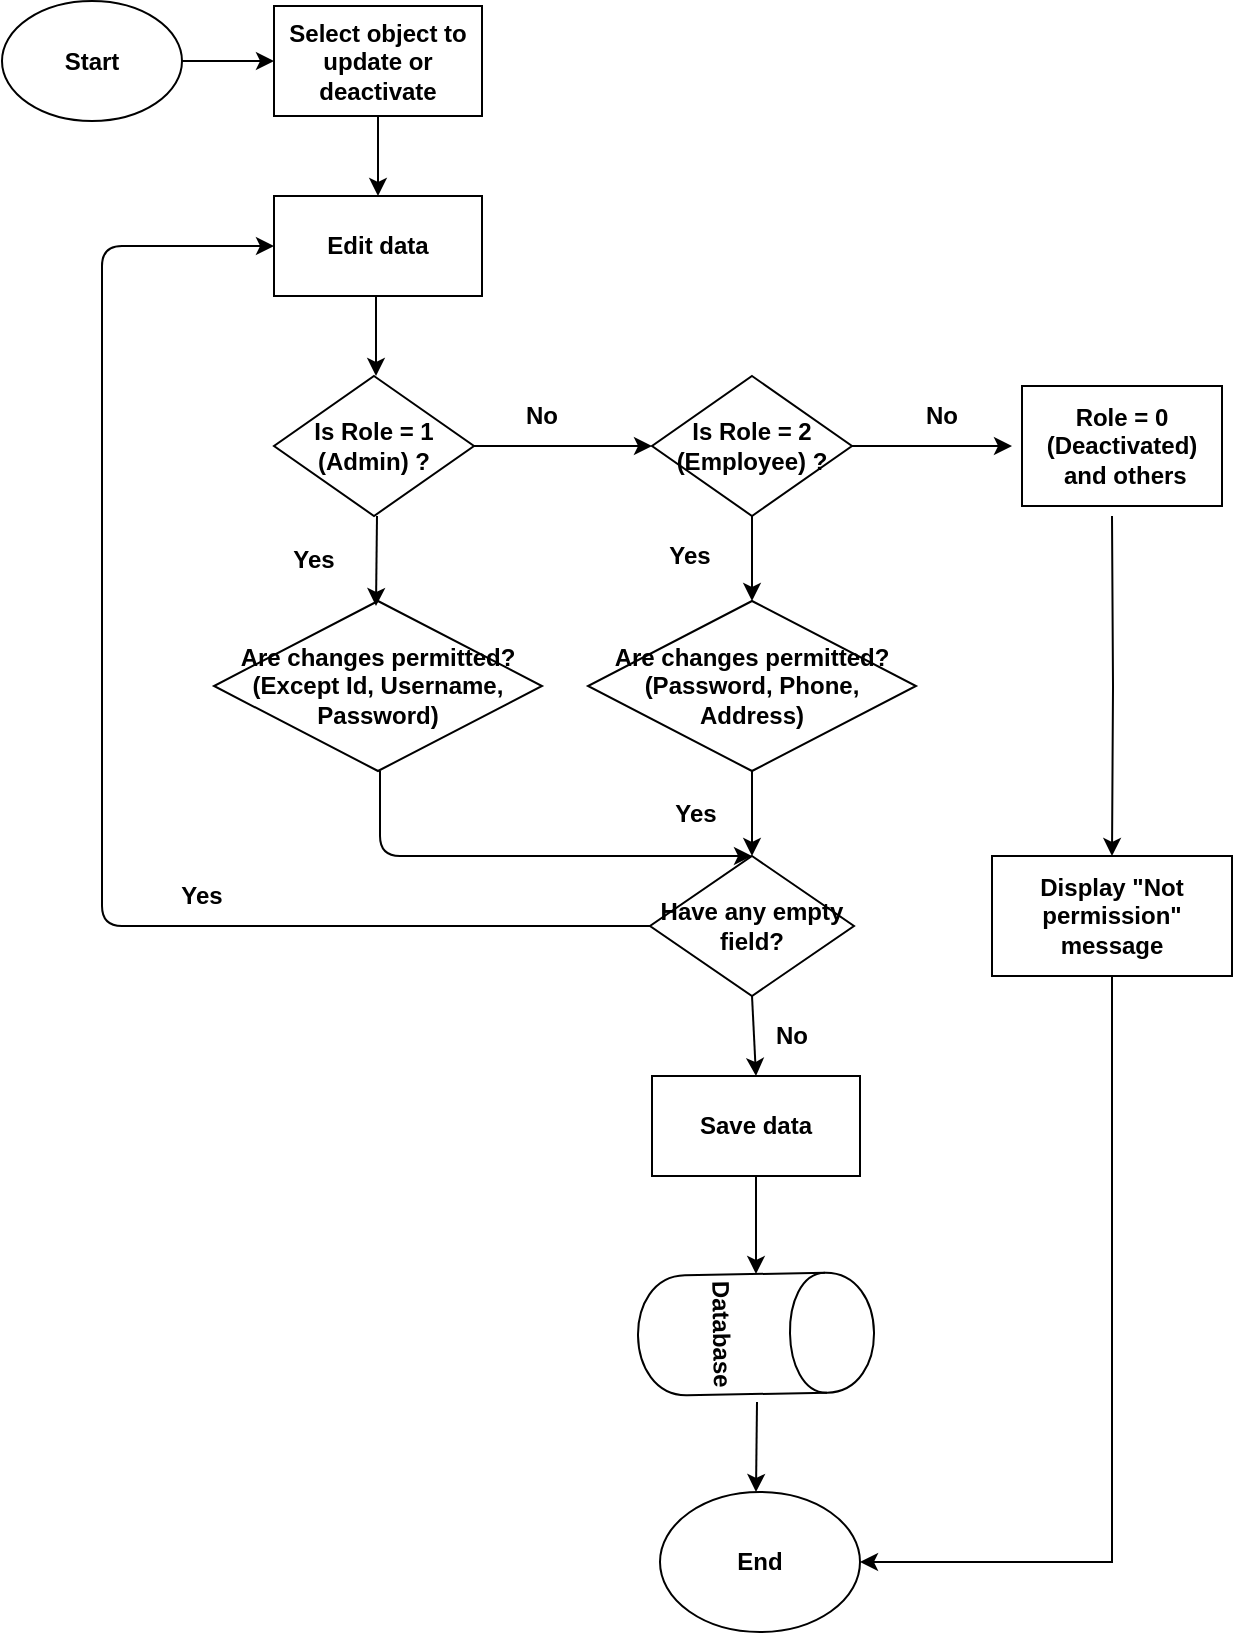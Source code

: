 <mxfile version="12.1.8" type="device" pages="7"><diagram id="Kxd_GJkdvicRJ8XknDDk" name="UpdateEmpDetails_DeactivateEmp_Ad_Emp"><mxGraphModel dx="1024" dy="517" grid="1" gridSize="10" guides="1" tooltips="1" connect="1" arrows="1" fold="1" page="1" pageScale="1" pageWidth="850" pageHeight="1100" math="0" shadow="0"><root><mxCell id="0"/><mxCell id="1" parent="0"/><mxCell id="oy75s9zfPqhPUEhMcUJi-15" value="" style="edgeStyle=orthogonalEdgeStyle;rounded=0;orthogonalLoop=1;jettySize=auto;html=1;" edge="1" parent="1" source="oy75s9zfPqhPUEhMcUJi-1" target="oy75s9zfPqhPUEhMcUJi-3"><mxGeometry relative="1" as="geometry"/></mxCell><mxCell id="oy75s9zfPqhPUEhMcUJi-1" value="&lt;b&gt;Start&lt;/b&gt;" style="ellipse;whiteSpace=wrap;html=1;" vertex="1" parent="1"><mxGeometry x="50" y="22.5" width="90" height="60" as="geometry"/></mxCell><mxCell id="oy75s9zfPqhPUEhMcUJi-18" value="" style="edgeStyle=orthogonalEdgeStyle;rounded=0;orthogonalLoop=1;jettySize=auto;html=1;" edge="1" parent="1" source="oy75s9zfPqhPUEhMcUJi-3" target="oy75s9zfPqhPUEhMcUJi-4"><mxGeometry relative="1" as="geometry"/></mxCell><mxCell id="oy75s9zfPqhPUEhMcUJi-3" value="&lt;b&gt;Select object to update or deactivate&lt;/b&gt;" style="rounded=0;whiteSpace=wrap;html=1;" vertex="1" parent="1"><mxGeometry x="186" y="25" width="104" height="55" as="geometry"/></mxCell><mxCell id="oy75s9zfPqhPUEhMcUJi-4" value="&lt;b&gt;Edit data&lt;/b&gt;" style="rounded=0;whiteSpace=wrap;html=1;" vertex="1" parent="1"><mxGeometry x="186" y="120" width="104" height="50" as="geometry"/></mxCell><mxCell id="oy75s9zfPqhPUEhMcUJi-5" value="&lt;b&gt;Are changes permitted?&lt;br&gt;(Except Id, Username, Password)&lt;br&gt;&lt;/b&gt;" style="rhombus;whiteSpace=wrap;html=1;" vertex="1" parent="1"><mxGeometry x="156" y="322.5" width="164" height="85" as="geometry"/></mxCell><mxCell id="drtIHyOjPNy8VjCKFhQO-14" value="" style="edgeStyle=orthogonalEdgeStyle;rounded=0;orthogonalLoop=1;jettySize=auto;html=1;" edge="1" parent="1" source="oy75s9zfPqhPUEhMcUJi-8" target="drtIHyOjPNy8VjCKFhQO-13"><mxGeometry relative="1" as="geometry"/></mxCell><mxCell id="oy75s9zfPqhPUEhMcUJi-8" value="&lt;b&gt;Is Role = 1 (Admin) ?&lt;/b&gt;" style="rhombus;whiteSpace=wrap;html=1;" vertex="1" parent="1"><mxGeometry x="186" y="210" width="100" height="70" as="geometry"/></mxCell><mxCell id="drtIHyOjPNy8VjCKFhQO-15" value="" style="edgeStyle=orthogonalEdgeStyle;rounded=0;orthogonalLoop=1;jettySize=auto;html=1;" edge="1" parent="1" source="drtIHyOjPNy8VjCKFhQO-13" target="drtIHyOjPNy8VjCKFhQO-10"><mxGeometry relative="1" as="geometry"/></mxCell><mxCell id="drtIHyOjPNy8VjCKFhQO-19" value="" style="edgeStyle=orthogonalEdgeStyle;rounded=0;orthogonalLoop=1;jettySize=auto;html=1;" edge="1" parent="1" source="drtIHyOjPNy8VjCKFhQO-13"><mxGeometry relative="1" as="geometry"><mxPoint x="555" y="245" as="targetPoint"/></mxGeometry></mxCell><mxCell id="drtIHyOjPNy8VjCKFhQO-13" value="&lt;b&gt;Is Role = 2 (Employee) ?&lt;/b&gt;" style="rhombus;whiteSpace=wrap;html=1;" vertex="1" parent="1"><mxGeometry x="375" y="210" width="100" height="70" as="geometry"/></mxCell><mxCell id="drtIHyOjPNy8VjCKFhQO-27" value="" style="edgeStyle=orthogonalEdgeStyle;rounded=0;orthogonalLoop=1;jettySize=auto;html=1;entryX=0.5;entryY=0;entryDx=0;entryDy=0;" edge="1" parent="1" target="oy75s9zfPqhPUEhMcUJi-14"><mxGeometry relative="1" as="geometry"><mxPoint x="605" y="280" as="sourcePoint"/><mxPoint x="605" y="360" as="targetPoint"/></mxGeometry></mxCell><mxCell id="drtIHyOjPNy8VjCKFhQO-22" value="" style="edgeStyle=orthogonalEdgeStyle;rounded=0;orthogonalLoop=1;jettySize=auto;html=1;" edge="1" parent="1" source="oy75s9zfPqhPUEhMcUJi-10" target="oy75s9zfPqhPUEhMcUJi-11"><mxGeometry relative="1" as="geometry"/></mxCell><mxCell id="oy75s9zfPqhPUEhMcUJi-10" value="&lt;b&gt;Save data&lt;/b&gt;" style="rounded=0;whiteSpace=wrap;html=1;" vertex="1" parent="1"><mxGeometry x="375" y="560" width="104" height="50" as="geometry"/></mxCell><mxCell id="oy75s9zfPqhPUEhMcUJi-11" value="&lt;b&gt;Database&lt;/b&gt;" style="shape=cylinder;whiteSpace=wrap;html=1;boundedLbl=1;backgroundOutline=1;rotation=89;" vertex="1" parent="1"><mxGeometry x="397" y="630" width="60" height="118" as="geometry"/></mxCell><mxCell id="oy75s9zfPqhPUEhMcUJi-12" value="&lt;b&gt;End&lt;/b&gt;" style="ellipse;whiteSpace=wrap;html=1;" vertex="1" parent="1"><mxGeometry x="379" y="768" width="100" height="70" as="geometry"/></mxCell><mxCell id="oy75s9zfPqhPUEhMcUJi-13" value="&lt;b&gt;Have any empty field?&lt;/b&gt;" style="rhombus;whiteSpace=wrap;html=1;" vertex="1" parent="1"><mxGeometry x="374" y="450" width="102" height="70" as="geometry"/></mxCell><mxCell id="oy75s9zfPqhPUEhMcUJi-19" value="" style="endArrow=classic;html=1;" edge="1" parent="1"><mxGeometry width="50" height="50" relative="1" as="geometry"><mxPoint x="237" y="170" as="sourcePoint"/><mxPoint x="237" y="210" as="targetPoint"/></mxGeometry></mxCell><mxCell id="oy75s9zfPqhPUEhMcUJi-25" value="" style="endArrow=classic;html=1;entryX=0.5;entryY=0;entryDx=0;entryDy=0;" edge="1" parent="1" target="oy75s9zfPqhPUEhMcUJi-13"><mxGeometry width="50" height="50" relative="1" as="geometry"><mxPoint x="239" y="407.5" as="sourcePoint"/><mxPoint x="238.5" y="452.5" as="targetPoint"/><Array as="points"><mxPoint x="239" y="450"/></Array></mxGeometry></mxCell><mxCell id="oy75s9zfPqhPUEhMcUJi-26" value="" style="endArrow=classic;html=1;" edge="1" parent="1"><mxGeometry width="50" height="50" relative="1" as="geometry"><mxPoint x="237.5" y="280" as="sourcePoint"/><mxPoint x="237" y="325" as="targetPoint"/></mxGeometry></mxCell><mxCell id="oy75s9zfPqhPUEhMcUJi-28" value="" style="endArrow=classic;html=1;" edge="1" parent="1"><mxGeometry width="50" height="50" relative="1" as="geometry"><mxPoint x="427.5" y="723" as="sourcePoint"/><mxPoint x="427" y="768" as="targetPoint"/></mxGeometry></mxCell><mxCell id="oy75s9zfPqhPUEhMcUJi-35" value="" style="endArrow=classic;html=1;exitX=0;exitY=0.5;exitDx=0;exitDy=0;entryX=0;entryY=0.5;entryDx=0;entryDy=0;" edge="1" parent="1" source="oy75s9zfPqhPUEhMcUJi-13" target="oy75s9zfPqhPUEhMcUJi-4"><mxGeometry width="50" height="50" relative="1" as="geometry"><mxPoint x="50" y="480" as="sourcePoint"/><mxPoint x="100" y="430" as="targetPoint"/><Array as="points"><mxPoint x="100" y="485"/><mxPoint x="100" y="145"/></Array></mxGeometry></mxCell><mxCell id="drtIHyOjPNy8VjCKFhQO-1" value="&lt;b&gt;No&lt;/b&gt;" style="text;html=1;strokeColor=none;fillColor=none;align=center;verticalAlign=middle;whiteSpace=wrap;rounded=0;" vertex="1" parent="1"><mxGeometry x="300" y="220" width="40" height="20" as="geometry"/></mxCell><mxCell id="drtIHyOjPNy8VjCKFhQO-2" value="&lt;b&gt;Yes&lt;/b&gt;" style="text;html=1;strokeColor=none;fillColor=none;align=center;verticalAlign=middle;whiteSpace=wrap;rounded=0;" vertex="1" parent="1"><mxGeometry x="377" y="419" width="40" height="20" as="geometry"/></mxCell><mxCell id="drtIHyOjPNy8VjCKFhQO-3" value="&lt;b&gt;Yes&lt;/b&gt;" style="text;html=1;strokeColor=none;fillColor=none;align=center;verticalAlign=middle;whiteSpace=wrap;rounded=0;" vertex="1" parent="1"><mxGeometry x="186" y="291.5" width="40" height="20" as="geometry"/></mxCell><mxCell id="drtIHyOjPNy8VjCKFhQO-4" value="&lt;b&gt;No&lt;/b&gt;" style="text;html=1;strokeColor=none;fillColor=none;align=center;verticalAlign=middle;whiteSpace=wrap;rounded=0;" vertex="1" parent="1"><mxGeometry x="425" y="530" width="40" height="20" as="geometry"/></mxCell><mxCell id="drtIHyOjPNy8VjCKFhQO-5" value="&lt;b&gt;Yes&lt;/b&gt;" style="text;html=1;strokeColor=none;fillColor=none;align=center;verticalAlign=middle;whiteSpace=wrap;rounded=0;" vertex="1" parent="1"><mxGeometry x="130" y="460" width="40" height="20" as="geometry"/></mxCell><mxCell id="drtIHyOjPNy8VjCKFhQO-25" value="" style="edgeStyle=orthogonalEdgeStyle;rounded=0;orthogonalLoop=1;jettySize=auto;html=1;" edge="1" parent="1" source="drtIHyOjPNy8VjCKFhQO-10" target="oy75s9zfPqhPUEhMcUJi-13"><mxGeometry relative="1" as="geometry"/></mxCell><mxCell id="drtIHyOjPNy8VjCKFhQO-10" value="&lt;b&gt;Are changes permitted?&lt;br&gt;(Password, Phone, Address)&lt;br&gt;&lt;/b&gt;" style="rhombus;whiteSpace=wrap;html=1;" vertex="1" parent="1"><mxGeometry x="343" y="322.5" width="164" height="85" as="geometry"/></mxCell><mxCell id="zaeI_89-kIsLyntSIPTG-2" value="" style="edgeStyle=orthogonalEdgeStyle;rounded=0;orthogonalLoop=1;jettySize=auto;html=1;entryX=1;entryY=0.5;entryDx=0;entryDy=0;" edge="1" parent="1" source="oy75s9zfPqhPUEhMcUJi-14" target="oy75s9zfPqhPUEhMcUJi-12"><mxGeometry relative="1" as="geometry"><mxPoint x="605" y="590" as="targetPoint"/><Array as="points"><mxPoint x="605" y="803"/></Array></mxGeometry></mxCell><mxCell id="oy75s9zfPqhPUEhMcUJi-14" value="&lt;b&gt;Display &quot;Not permission&quot; message&lt;/b&gt;" style="rounded=0;whiteSpace=wrap;html=1;" vertex="1" parent="1"><mxGeometry x="545" y="450" width="120" height="60" as="geometry"/></mxCell><mxCell id="drtIHyOjPNy8VjCKFhQO-21" value="" style="endArrow=classic;html=1;entryX=0.5;entryY=0;entryDx=0;entryDy=0;" edge="1" parent="1" target="oy75s9zfPqhPUEhMcUJi-10"><mxGeometry width="50" height="50" relative="1" as="geometry"><mxPoint x="425" y="520" as="sourcePoint"/><mxPoint x="475" y="470" as="targetPoint"/></mxGeometry></mxCell><mxCell id="drtIHyOjPNy8VjCKFhQO-24" value="&lt;b&gt;No&lt;/b&gt;" style="text;html=1;strokeColor=none;fillColor=none;align=center;verticalAlign=middle;whiteSpace=wrap;rounded=0;" vertex="1" parent="1"><mxGeometry x="500" y="220" width="40" height="20" as="geometry"/></mxCell><mxCell id="drtIHyOjPNy8VjCKFhQO-28" value="&lt;b style=&quot;white-space: normal&quot;&gt;Role = 0 (&lt;/b&gt;&lt;b style=&quot;white-space: normal&quot;&gt;Deactivated)&lt;/b&gt;&lt;b style=&quot;white-space: normal&quot;&gt;&lt;br&gt;&amp;nbsp;and others&lt;/b&gt;" style="rounded=0;whiteSpace=wrap;html=1;" vertex="1" parent="1"><mxGeometry x="560" y="215" width="100" height="60" as="geometry"/></mxCell><mxCell id="drtIHyOjPNy8VjCKFhQO-29" value="&lt;b&gt;Yes&lt;/b&gt;" style="text;html=1;strokeColor=none;fillColor=none;align=center;verticalAlign=middle;whiteSpace=wrap;rounded=0;" vertex="1" parent="1"><mxGeometry x="374" y="290" width="40" height="20" as="geometry"/></mxCell></root></mxGraphModel></diagram><diagram id="AU72ETQob9apXKi65wc0" name="Booking_Ad_Emp_Client"><mxGraphModel dx="1024" dy="517" grid="1" gridSize="10" guides="1" tooltips="1" connect="1" arrows="1" fold="1" page="1" pageScale="1" pageWidth="850" pageHeight="1100" math="0" shadow="0"><root><mxCell id="6ainvkoYs9mTlMc2Mg3C-0"/><mxCell id="6ainvkoYs9mTlMc2Mg3C-1" parent="6ainvkoYs9mTlMc2Mg3C-0"/><mxCell id="O90aQkTH8Rf5dT2J5NOc-0" value="" style="edgeStyle=orthogonalEdgeStyle;rounded=0;orthogonalLoop=1;jettySize=auto;html=1;" edge="1" parent="6ainvkoYs9mTlMc2Mg3C-1" source="iM_PbhCrHm6HZIfGwmGO-0" target="xcoC42EDn_V92BBHKZRD-0"><mxGeometry relative="1" as="geometry"/></mxCell><mxCell id="iM_PbhCrHm6HZIfGwmGO-0" value="&lt;b&gt;Start&lt;/b&gt;" style="ellipse;whiteSpace=wrap;html=1;" vertex="1" parent="6ainvkoYs9mTlMc2Mg3C-1"><mxGeometry x="240" y="40" width="90" height="60" as="geometry"/></mxCell><mxCell id="xcoC42EDn_V92BBHKZRD-0" value="&lt;b&gt;Select booking function&lt;/b&gt;" style="rounded=0;whiteSpace=wrap;html=1;" vertex="1" parent="6ainvkoYs9mTlMc2Mg3C-1"><mxGeometry x="233" y="127.5" width="104" height="55" as="geometry"/></mxCell><mxCell id="O90aQkTH8Rf5dT2J5NOc-9" value="" style="edgeStyle=orthogonalEdgeStyle;rounded=0;orthogonalLoop=1;jettySize=auto;html=1;" edge="1" parent="6ainvkoYs9mTlMc2Mg3C-1" source="w5VaBazY6swH0y0xsn1E-0" target="JlPEDpAQkTnuDKyjfKnj-4"><mxGeometry relative="1" as="geometry"/></mxCell><mxCell id="ceS0hp2KeP_n7G1d1_oh-7" value="" style="edgeStyle=orthogonalEdgeStyle;rounded=0;orthogonalLoop=1;jettySize=auto;html=1;" edge="1" parent="6ainvkoYs9mTlMc2Mg3C-1" source="JlPEDpAQkTnuDKyjfKnj-0" target="JlPEDpAQkTnuDKyjfKnj-2"><mxGeometry relative="1" as="geometry"/></mxCell><mxCell id="ceS0hp2KeP_n7G1d1_oh-18" value="" style="edgeStyle=orthogonalEdgeStyle;rounded=0;orthogonalLoop=1;jettySize=auto;html=1;entryX=0;entryY=0.5;entryDx=0;entryDy=0;" edge="1" parent="6ainvkoYs9mTlMc2Mg3C-1" source="JlPEDpAQkTnuDKyjfKnj-0" target="w5VaBazY6swH0y0xsn1E-0"><mxGeometry relative="1" as="geometry"><mxPoint x="421.5" y="355" as="targetPoint"/></mxGeometry></mxCell><mxCell id="JlPEDpAQkTnuDKyjfKnj-0" value="&lt;b&gt;Customers have booked online ?&lt;/b&gt;" style="rhombus;whiteSpace=wrap;html=1;" vertex="1" parent="6ainvkoYs9mTlMc2Mg3C-1"><mxGeometry x="228.5" y="320" width="113" height="70" as="geometry"/></mxCell><mxCell id="JlPEDpAQkTnuDKyjfKnj-1" value="&lt;b&gt;Print ticket&lt;/b&gt;" style="rounded=0;whiteSpace=wrap;html=1;" vertex="1" parent="6ainvkoYs9mTlMc2Mg3C-1"><mxGeometry x="368.5" y="620" width="104" height="50" as="geometry"/></mxCell><mxCell id="ceS0hp2KeP_n7G1d1_oh-22" value="" style="edgeStyle=orthogonalEdgeStyle;rounded=0;orthogonalLoop=1;jettySize=auto;html=1;" edge="1" parent="6ainvkoYs9mTlMc2Mg3C-1" source="JlPEDpAQkTnuDKyjfKnj-2" target="JlPEDpAQkTnuDKyjfKnj-5"><mxGeometry relative="1" as="geometry"/></mxCell><mxCell id="ceS0hp2KeP_n7G1d1_oh-24" value="" style="edgeStyle=orthogonalEdgeStyle;rounded=0;orthogonalLoop=1;jettySize=auto;html=1;entryX=0.5;entryY=0;entryDx=0;entryDy=0;" edge="1" parent="6ainvkoYs9mTlMc2Mg3C-1" source="JlPEDpAQkTnuDKyjfKnj-2" target="6Gsh62djp5EONXs8YnBj-2"><mxGeometry relative="1" as="geometry"><mxPoint x="428.5" y="450" as="targetPoint"/></mxGeometry></mxCell><mxCell id="ceS0hp2KeP_n7G1d1_oh-26" value="" style="edgeStyle=orthogonalEdgeStyle;rounded=0;orthogonalLoop=1;jettySize=auto;html=1;entryX=0.5;entryY=0;entryDx=0;entryDy=0;" edge="1" parent="6ainvkoYs9mTlMc2Mg3C-1" source="JlPEDpAQkTnuDKyjfKnj-2" target="6Gsh62djp5EONXs8YnBj-1"><mxGeometry relative="1" as="geometry"><mxPoint x="141.5" y="450" as="targetPoint"/></mxGeometry></mxCell><mxCell id="JlPEDpAQkTnuDKyjfKnj-2" value="&lt;b&gt;Search by booking number or customer details&lt;/b&gt;" style="rounded=0;whiteSpace=wrap;html=1;" vertex="1" parent="6ainvkoYs9mTlMc2Mg3C-1"><mxGeometry x="221.5" y="420" width="127" height="60" as="geometry"/></mxCell><mxCell id="JlPEDpAQkTnuDKyjfKnj-3" value="&lt;b&gt;Edit booking status and make a refund&lt;/b&gt;" style="rounded=0;whiteSpace=wrap;html=1;" vertex="1" parent="6ainvkoYs9mTlMc2Mg3C-1"><mxGeometry x="100" y="620" width="104" height="50" as="geometry"/></mxCell><mxCell id="O90aQkTH8Rf5dT2J5NOc-10" value="" style="edgeStyle=orthogonalEdgeStyle;rounded=0;orthogonalLoop=1;jettySize=auto;html=1;" edge="1" parent="6ainvkoYs9mTlMc2Mg3C-1" source="JlPEDpAQkTnuDKyjfKnj-4" target="GmtG78qsVWkRPAnzscjt-0"><mxGeometry relative="1" as="geometry"/></mxCell><mxCell id="JlPEDpAQkTnuDKyjfKnj-4" value="&lt;b&gt;Input customer data&lt;/b&gt;" style="rounded=0;whiteSpace=wrap;html=1;" vertex="1" parent="6ainvkoYs9mTlMc2Mg3C-1"><mxGeometry x="513" y="420" width="104" height="50" as="geometry"/></mxCell><mxCell id="O90aQkTH8Rf5dT2J5NOc-15" value="" style="edgeStyle=orthogonalEdgeStyle;rounded=0;orthogonalLoop=1;jettySize=auto;html=1;" edge="1" parent="6ainvkoYs9mTlMc2Mg3C-1" source="JlPEDpAQkTnuDKyjfKnj-5" target="6Gsh62djp5EONXs8YnBj-3"><mxGeometry relative="1" as="geometry"/></mxCell><mxCell id="JlPEDpAQkTnuDKyjfKnj-5" value="&lt;b&gt;Edit booking details ?&lt;/b&gt;" style="rhombus;whiteSpace=wrap;html=1;" vertex="1" parent="6ainvkoYs9mTlMc2Mg3C-1"><mxGeometry x="228.5" y="520" width="113" height="70" as="geometry"/></mxCell><mxCell id="ceS0hp2KeP_n7G1d1_oh-37" value="" style="edgeStyle=orthogonalEdgeStyle;rounded=0;orthogonalLoop=1;jettySize=auto;html=1;" edge="1" parent="6ainvkoYs9mTlMc2Mg3C-1" source="GmtG78qsVWkRPAnzscjt-0" target="ceS0hp2KeP_n7G1d1_oh-35"><mxGeometry relative="1" as="geometry"/></mxCell><mxCell id="GmtG78qsVWkRPAnzscjt-0" value="&lt;b&gt;Make a booking and payment&lt;/b&gt;" style="rounded=0;whiteSpace=wrap;html=1;" vertex="1" parent="6ainvkoYs9mTlMc2Mg3C-1"><mxGeometry x="513" y="525" width="104" height="50" as="geometry"/></mxCell><mxCell id="N8XZEe4Lh78OhCu4c68--0" value="&lt;b&gt;Database&lt;/b&gt;" style="shape=cylinder;whiteSpace=wrap;html=1;boundedLbl=1;backgroundOutline=1;rotation=89;" vertex="1" parent="6ainvkoYs9mTlMc2Mg3C-1"><mxGeometry x="387.5" y="850" width="61" height="118" as="geometry"/></mxCell><mxCell id="JwTrKUtEUzhW3nRHFBCV-0" value="&lt;b&gt;End&lt;/b&gt;" style="ellipse;whiteSpace=wrap;html=1;" vertex="1" parent="6ainvkoYs9mTlMc2Mg3C-1"><mxGeometry x="368.5" y="968" width="100" height="70" as="geometry"/></mxCell><mxCell id="O90aQkTH8Rf5dT2J5NOc-14" value="" style="edgeStyle=orthogonalEdgeStyle;rounded=0;orthogonalLoop=1;jettySize=auto;html=1;" edge="1" parent="6ainvkoYs9mTlMc2Mg3C-1" source="6Gsh62djp5EONXs8YnBj-1" target="JlPEDpAQkTnuDKyjfKnj-3"><mxGeometry relative="1" as="geometry"/></mxCell><mxCell id="6Gsh62djp5EONXs8YnBj-1" value="&lt;b&gt;Cancel booking ?&lt;/b&gt;" style="rhombus;whiteSpace=wrap;html=1;" vertex="1" parent="6ainvkoYs9mTlMc2Mg3C-1"><mxGeometry x="95.5" y="520" width="113" height="70" as="geometry"/></mxCell><mxCell id="O90aQkTH8Rf5dT2J5NOc-11" value="" style="edgeStyle=orthogonalEdgeStyle;rounded=0;orthogonalLoop=1;jettySize=auto;html=1;" edge="1" parent="6ainvkoYs9mTlMc2Mg3C-1" source="6Gsh62djp5EONXs8YnBj-2" target="JlPEDpAQkTnuDKyjfKnj-1"><mxGeometry relative="1" as="geometry"/></mxCell><mxCell id="6Gsh62djp5EONXs8YnBj-2" value="&lt;b&gt;Get ticket&amp;nbsp; ?&lt;/b&gt;" style="rhombus;whiteSpace=wrap;html=1;" vertex="1" parent="6ainvkoYs9mTlMc2Mg3C-1"><mxGeometry x="364" y="520" width="113" height="70" as="geometry"/></mxCell><mxCell id="O90aQkTH8Rf5dT2J5NOc-1" value="" style="endArrow=classic;html=1;exitX=1;exitY=0.5;exitDx=0;exitDy=0;entryX=0.5;entryY=0;entryDx=0;entryDy=0;" edge="1" parent="6ainvkoYs9mTlMc2Mg3C-1" source="N8XZEe4Lh78OhCu4c68--0" target="JwTrKUtEUzhW3nRHFBCV-0"><mxGeometry width="50" height="50" relative="1" as="geometry"><mxPoint x="420.5" y="890" as="sourcePoint"/><mxPoint x="420.5" y="940" as="targetPoint"/></mxGeometry></mxCell><mxCell id="O90aQkTH8Rf5dT2J5NOc-2" value="" style="endArrow=classic;html=1;" edge="1" parent="6ainvkoYs9mTlMc2Mg3C-1"><mxGeometry width="50" height="50" relative="1" as="geometry"><mxPoint x="285" y="185" as="sourcePoint"/><mxPoint x="285.5" y="220" as="targetPoint"/></mxGeometry></mxCell><mxCell id="Zc0JVOS_6LJyF_ipghFe-0" value="&lt;b&gt;Save data&lt;/b&gt;" style="rounded=0;whiteSpace=wrap;html=1;" vertex="1" parent="6ainvkoYs9mTlMc2Mg3C-1"><mxGeometry x="365.5" y="790" width="105" height="50" as="geometry"/></mxCell><mxCell id="O90aQkTH8Rf5dT2J5NOc-34" value="" style="endArrow=classic;html=1;entryX=0;entryY=0.5;entryDx=0;entryDy=0;" edge="1" parent="6ainvkoYs9mTlMc2Mg3C-1" target="Zc0JVOS_6LJyF_ipghFe-0"><mxGeometry width="50" height="50" relative="1" as="geometry"><mxPoint x="151.5" y="670" as="sourcePoint"/><mxPoint x="221.5" y="700" as="targetPoint"/><Array as="points"><mxPoint x="152" y="810"/></Array></mxGeometry></mxCell><mxCell id="qOgDmAZo4xMT_8M7_3dS-1" value="&lt;b&gt;Yes&lt;/b&gt;" style="text;html=1;strokeColor=none;fillColor=none;align=center;verticalAlign=middle;whiteSpace=wrap;rounded=0;" vertex="1" parent="6ainvkoYs9mTlMc2Mg3C-1"><mxGeometry x="233" y="385" width="40" height="20" as="geometry"/></mxCell><mxCell id="ceS0hp2KeP_n7G1d1_oh-6" value="" style="edgeStyle=orthogonalEdgeStyle;rounded=0;orthogonalLoop=1;jettySize=auto;html=1;" edge="1" parent="6ainvkoYs9mTlMc2Mg3C-1" source="ceS0hp2KeP_n7G1d1_oh-1" target="JlPEDpAQkTnuDKyjfKnj-0"><mxGeometry relative="1" as="geometry"/></mxCell><mxCell id="ceS0hp2KeP_n7G1d1_oh-20" value="" style="edgeStyle=orthogonalEdgeStyle;rounded=0;orthogonalLoop=1;jettySize=auto;html=1;entryX=0;entryY=0.5;entryDx=0;entryDy=0;" edge="1" parent="6ainvkoYs9mTlMc2Mg3C-1" source="ceS0hp2KeP_n7G1d1_oh-1" target="ceS0hp2KeP_n7G1d1_oh-14"><mxGeometry relative="1" as="geometry"><mxPoint x="421.5" y="255" as="targetPoint"/></mxGeometry></mxCell><mxCell id="ceS0hp2KeP_n7G1d1_oh-1" value="&lt;b&gt;Is Role = 1 or 2 ? (Customer at counter)&lt;/b&gt;" style="rhombus;whiteSpace=wrap;html=1;" vertex="1" parent="6ainvkoYs9mTlMc2Mg3C-1"><mxGeometry x="228.5" y="220" width="113" height="70" as="geometry"/></mxCell><mxCell id="w5VaBazY6swH0y0xsn1E-0" value="&lt;b&gt;Search by route, datetime&lt;/b&gt;" style="rounded=0;whiteSpace=wrap;html=1;" vertex="1" parent="6ainvkoYs9mTlMc2Mg3C-1"><mxGeometry x="505" y="325" width="120" height="60" as="geometry"/></mxCell><mxCell id="ceS0hp2KeP_n7G1d1_oh-32" value="" style="edgeStyle=orthogonalEdgeStyle;rounded=0;orthogonalLoop=1;jettySize=auto;html=1;" edge="1" parent="6ainvkoYs9mTlMc2Mg3C-1" source="6Gsh62djp5EONXs8YnBj-3"><mxGeometry relative="1" as="geometry"><mxPoint x="285" y="810" as="targetPoint"/></mxGeometry></mxCell><mxCell id="6Gsh62djp5EONXs8YnBj-3" value="&lt;b&gt;Edit permitted data&lt;br&gt;&lt;/b&gt;" style="rounded=0;whiteSpace=wrap;html=1;" vertex="1" parent="6ainvkoYs9mTlMc2Mg3C-1"><mxGeometry x="233" y="620" width="104" height="50" as="geometry"/></mxCell><mxCell id="ceS0hp2KeP_n7G1d1_oh-16" value="" style="edgeStyle=orthogonalEdgeStyle;rounded=0;orthogonalLoop=1;jettySize=auto;html=1;" edge="1" parent="6ainvkoYs9mTlMc2Mg3C-1" source="ceS0hp2KeP_n7G1d1_oh-14" target="w5VaBazY6swH0y0xsn1E-0"><mxGeometry relative="1" as="geometry"/></mxCell><mxCell id="ceS0hp2KeP_n7G1d1_oh-14" value="&lt;b&gt;Customers book online&lt;/b&gt;" style="rounded=0;whiteSpace=wrap;html=1;" vertex="1" parent="6ainvkoYs9mTlMc2Mg3C-1"><mxGeometry x="505" y="225" width="120" height="60" as="geometry"/></mxCell><mxCell id="ceS0hp2KeP_n7G1d1_oh-15" value="*Deactivated Employees are seen as customers" style="text;html=1;strokeColor=none;fillColor=none;align=center;verticalAlign=middle;whiteSpace=wrap;rounded=0;" vertex="1" parent="6ainvkoYs9mTlMc2Mg3C-1"><mxGeometry x="660" y="225" width="90" height="85" as="geometry"/></mxCell><mxCell id="ceS0hp2KeP_n7G1d1_oh-30" value="" style="endArrow=classic;html=1;exitX=0.5;exitY=1;exitDx=0;exitDy=0;entryX=0;entryY=0.5;entryDx=0;entryDy=0;" edge="1" parent="6ainvkoYs9mTlMc2Mg3C-1" source="Zc0JVOS_6LJyF_ipghFe-0" target="N8XZEe4Lh78OhCu4c68--0"><mxGeometry width="50" height="50" relative="1" as="geometry"><mxPoint x="410" y="810" as="sourcePoint"/><mxPoint x="243" y="830" as="targetPoint"/></mxGeometry></mxCell><mxCell id="oq3wVm1avh7-sp1Gcwmr-2" value="" style="edgeStyle=orthogonalEdgeStyle;rounded=0;orthogonalLoop=1;jettySize=auto;html=1;" edge="1" parent="6ainvkoYs9mTlMc2Mg3C-1" source="ceS0hp2KeP_n7G1d1_oh-35" target="oq3wVm1avh7-sp1Gcwmr-1"><mxGeometry relative="1" as="geometry"/></mxCell><mxCell id="ceS0hp2KeP_n7G1d1_oh-35" value="&lt;b&gt;Get ticket at counter&lt;/b&gt;" style="rounded=0;whiteSpace=wrap;html=1;" vertex="1" parent="6ainvkoYs9mTlMc2Mg3C-1"><mxGeometry x="513" y="620" width="104" height="50" as="geometry"/></mxCell><mxCell id="oq3wVm1avh7-sp1Gcwmr-5" value="" style="edgeStyle=orthogonalEdgeStyle;rounded=0;orthogonalLoop=1;jettySize=auto;html=1;entryX=1;entryY=0.5;entryDx=0;entryDy=0;" edge="1" parent="6ainvkoYs9mTlMc2Mg3C-1" source="oq3wVm1avh7-sp1Gcwmr-1" target="Zc0JVOS_6LJyF_ipghFe-0"><mxGeometry relative="1" as="geometry"><mxPoint x="565" y="840" as="targetPoint"/><Array as="points"><mxPoint x="560" y="815"/></Array></mxGeometry></mxCell><mxCell id="oq3wVm1avh7-sp1Gcwmr-1" value="&lt;b&gt;Get ticket at counter&lt;/b&gt;" style="rounded=0;whiteSpace=wrap;html=1;" vertex="1" parent="6ainvkoYs9mTlMc2Mg3C-1"><mxGeometry x="513" y="710" width="104" height="50" as="geometry"/></mxCell><mxCell id="ceS0hp2KeP_n7G1d1_oh-41" value="&lt;b&gt;No&lt;/b&gt;" style="text;html=1;strokeColor=none;fillColor=none;align=center;verticalAlign=middle;whiteSpace=wrap;rounded=0;" vertex="1" parent="6ainvkoYs9mTlMc2Mg3C-1"><mxGeometry x="385" y="325" width="40" height="20" as="geometry"/></mxCell><mxCell id="ceS0hp2KeP_n7G1d1_oh-43" value="&lt;b&gt;No&lt;/b&gt;" style="text;html=1;strokeColor=none;fillColor=none;align=center;verticalAlign=middle;whiteSpace=wrap;rounded=0;" vertex="1" parent="6ainvkoYs9mTlMc2Mg3C-1"><mxGeometry x="385" y="225" width="40" height="20" as="geometry"/></mxCell><mxCell id="ceS0hp2KeP_n7G1d1_oh-44" value="&lt;b&gt;Yes&lt;/b&gt;" style="text;html=1;strokeColor=none;fillColor=none;align=center;verticalAlign=middle;whiteSpace=wrap;rounded=0;" vertex="1" parent="6ainvkoYs9mTlMc2Mg3C-1"><mxGeometry x="233" y="290" width="40" height="20" as="geometry"/></mxCell><mxCell id="oq3wVm1avh7-sp1Gcwmr-0" value="&lt;b&gt;End&lt;/b&gt;" style="ellipse;whiteSpace=wrap;html=1;" vertex="1" parent="6ainvkoYs9mTlMc2Mg3C-1"><mxGeometry x="370.5" y="690" width="100" height="70" as="geometry"/></mxCell><mxCell id="oq3wVm1avh7-sp1Gcwmr-3" value="" style="endArrow=classic;html=1;" edge="1" parent="6ainvkoYs9mTlMc2Mg3C-1"><mxGeometry width="50" height="50" relative="1" as="geometry"><mxPoint x="421" y="670" as="sourcePoint"/><mxPoint x="420.5" y="690" as="targetPoint"/></mxGeometry></mxCell></root></mxGraphModel></diagram><diagram id="mFXBe-LRBlyToJMJonFU" name="InsertEmp_Adminonly"><mxGraphModel dx="1024" dy="517" grid="1" gridSize="10" guides="1" tooltips="1" connect="1" arrows="1" fold="1" page="1" pageScale="1" pageWidth="850" pageHeight="1100" math="0" shadow="0"><root><mxCell id="Euha_KVv9er60CsJImGZ-0"/><mxCell id="Euha_KVv9er60CsJImGZ-1" parent="Euha_KVv9er60CsJImGZ-0"/><mxCell id="nLe2uuCo_eX0a8SVTKyH-0" value="" style="edgeStyle=orthogonalEdgeStyle;rounded=0;orthogonalLoop=1;jettySize=auto;html=1;" edge="1" parent="Euha_KVv9er60CsJImGZ-1" source="eMdWjQzNj14DS9bDEzFz-0" target="V8I2jheHIDp-GZZRWvRS-0"><mxGeometry relative="1" as="geometry"/></mxCell><mxCell id="eMdWjQzNj14DS9bDEzFz-0" value="&lt;b&gt;Start&lt;/b&gt;" style="ellipse;whiteSpace=wrap;html=1;" vertex="1" parent="Euha_KVv9er60CsJImGZ-1"><mxGeometry x="50" y="22.5" width="90" height="60" as="geometry"/></mxCell><mxCell id="nLe2uuCo_eX0a8SVTKyH-1" value="" style="edgeStyle=orthogonalEdgeStyle;rounded=0;orthogonalLoop=1;jettySize=auto;html=1;" edge="1" parent="Euha_KVv9er60CsJImGZ-1" source="V8I2jheHIDp-GZZRWvRS-0" target="fkkU5VtJVorVUjopu6jG-2"><mxGeometry relative="1" as="geometry"/></mxCell><mxCell id="V8I2jheHIDp-GZZRWvRS-0" value="&lt;b&gt;Input employee details&lt;/b&gt;" style="rounded=0;whiteSpace=wrap;html=1;" vertex="1" parent="Euha_KVv9er60CsJImGZ-1"><mxGeometry x="185" y="25" width="104" height="55" as="geometry"/></mxCell><mxCell id="nLe2uuCo_eX0a8SVTKyH-4" value="" style="edgeStyle=orthogonalEdgeStyle;rounded=0;orthogonalLoop=1;jettySize=auto;html=1;" edge="1" parent="Euha_KVv9er60CsJImGZ-1" source="hD8nBvSrKC-6JztExOB5-0" target="6qPxjjgzCi19kjjeiXUz-0"><mxGeometry relative="1" as="geometry"/></mxCell><mxCell id="hD8nBvSrKC-6JztExOB5-0" value="&lt;b&gt;Have any empty field?&lt;/b&gt;" style="rhombus;whiteSpace=wrap;html=1;" vertex="1" parent="Euha_KVv9er60CsJImGZ-1"><mxGeometry x="186" y="360" width="102" height="70" as="geometry"/></mxCell><mxCell id="nLe2uuCo_eX0a8SVTKyH-5" value="" style="edgeStyle=orthogonalEdgeStyle;rounded=0;orthogonalLoop=1;jettySize=auto;html=1;" edge="1" parent="Euha_KVv9er60CsJImGZ-1" source="6qPxjjgzCi19kjjeiXUz-0" target="nbKcu8RH8FUAaeljeRM--0"><mxGeometry relative="1" as="geometry"/></mxCell><mxCell id="6qPxjjgzCi19kjjeiXUz-0" value="&lt;b&gt;Save data&lt;/b&gt;" style="rounded=0;whiteSpace=wrap;html=1;" vertex="1" parent="Euha_KVv9er60CsJImGZ-1"><mxGeometry x="185" y="470" width="104" height="50" as="geometry"/></mxCell><mxCell id="nLe2uuCo_eX0a8SVTKyH-6" value="" style="edgeStyle=orthogonalEdgeStyle;rounded=0;orthogonalLoop=1;jettySize=auto;html=1;" edge="1" parent="Euha_KVv9er60CsJImGZ-1" source="nbKcu8RH8FUAaeljeRM--0" target="fkkU5VtJVorVUjopu6jG-0"><mxGeometry relative="1" as="geometry"/></mxCell><mxCell id="nbKcu8RH8FUAaeljeRM--0" value="&lt;b&gt;Database&lt;/b&gt;" style="shape=cylinder;whiteSpace=wrap;html=1;boundedLbl=1;backgroundOutline=1;rotation=89;" vertex="1" parent="Euha_KVv9er60CsJImGZ-1"><mxGeometry x="207" y="540" width="60" height="118" as="geometry"/></mxCell><mxCell id="fkkU5VtJVorVUjopu6jG-0" value="&lt;b&gt;End&lt;/b&gt;" style="ellipse;whiteSpace=wrap;html=1;" vertex="1" parent="Euha_KVv9er60CsJImGZ-1"><mxGeometry x="187" y="670" width="100" height="70" as="geometry"/></mxCell><mxCell id="nLe2uuCo_eX0a8SVTKyH-2" value="" style="edgeStyle=orthogonalEdgeStyle;rounded=0;orthogonalLoop=1;jettySize=auto;html=1;" edge="1" parent="Euha_KVv9er60CsJImGZ-1" source="fkkU5VtJVorVUjopu6jG-2" target="fkkU5VtJVorVUjopu6jG-3"><mxGeometry relative="1" as="geometry"/></mxCell><mxCell id="fkkU5VtJVorVUjopu6jG-2" value="&lt;b&gt;Assign an unique username and password with the same format&lt;/b&gt;&lt;b&gt;&lt;br&gt;&amp;nbsp;for each employee&amp;nbsp;&lt;/b&gt;" style="rounded=0;whiteSpace=wrap;html=1;" vertex="1" parent="Euha_KVv9er60CsJImGZ-1"><mxGeometry x="141.5" y="120" width="191" height="80" as="geometry"/></mxCell><mxCell id="nLe2uuCo_eX0a8SVTKyH-3" value="" style="edgeStyle=orthogonalEdgeStyle;rounded=0;orthogonalLoop=1;jettySize=auto;html=1;" edge="1" parent="Euha_KVv9er60CsJImGZ-1" source="fkkU5VtJVorVUjopu6jG-3" target="hD8nBvSrKC-6JztExOB5-0"><mxGeometry relative="1" as="geometry"/></mxCell><mxCell id="fkkU5VtJVorVUjopu6jG-3" value="&lt;b&gt;Check validation for all fields&lt;/b&gt;" style="rounded=0;whiteSpace=wrap;html=1;" vertex="1" parent="Euha_KVv9er60CsJImGZ-1"><mxGeometry x="167.5" y="240" width="139" height="70" as="geometry"/></mxCell><mxCell id="nLe2uuCo_eX0a8SVTKyH-7" value="" style="endArrow=classic;html=1;entryX=1;entryY=0.5;entryDx=0;entryDy=0;" edge="1" parent="Euha_KVv9er60CsJImGZ-1" target="V8I2jheHIDp-GZZRWvRS-0"><mxGeometry width="50" height="50" relative="1" as="geometry"><mxPoint x="288" y="395" as="sourcePoint"/><mxPoint x="338" y="345" as="targetPoint"/><Array as="points"><mxPoint x="390" y="395"/><mxPoint x="390" y="53"/></Array></mxGeometry></mxCell><mxCell id="nLe2uuCo_eX0a8SVTKyH-8" value="&lt;b&gt;Yes&lt;/b&gt;" style="text;html=1;strokeColor=none;fillColor=none;align=center;verticalAlign=middle;whiteSpace=wrap;rounded=0;" vertex="1" parent="Euha_KVv9er60CsJImGZ-1"><mxGeometry x="312.5" y="370" width="40" height="20" as="geometry"/></mxCell><mxCell id="nLe2uuCo_eX0a8SVTKyH-9" value="&lt;b&gt;No&lt;/b&gt;" style="text;html=1;strokeColor=none;fillColor=none;align=center;verticalAlign=middle;whiteSpace=wrap;rounded=0;" vertex="1" parent="Euha_KVv9er60CsJImGZ-1"><mxGeometry x="187" y="430" width="40" height="20" as="geometry"/></mxCell></root></mxGraphModel></diagram><diagram id="HMbFH0la83RZIAvowoQb" name="InsertAccountandCustomerDetails_Ad_Emp_Client"><mxGraphModel dx="1024" dy="517" grid="1" gridSize="10" guides="1" tooltips="1" connect="1" arrows="1" fold="1" page="1" pageScale="1" pageWidth="850" pageHeight="1100" math="0" shadow="0"><root><mxCell id="lZ2T63m2-kujn8CRwpA1-0"/><mxCell id="lZ2T63m2-kujn8CRwpA1-1" parent="lZ2T63m2-kujn8CRwpA1-0"/><mxCell id="K7fEWjAvjnZrKQViGtdt-4" value="" style="edgeStyle=orthogonalEdgeStyle;rounded=0;orthogonalLoop=1;jettySize=auto;html=1;" edge="1" parent="lZ2T63m2-kujn8CRwpA1-1" source="pyWZJdQm_4ED9P5BQgXU-0" target="a7SxJvVDNJKbU1O5v98f-0"><mxGeometry relative="1" as="geometry"/></mxCell><mxCell id="pyWZJdQm_4ED9P5BQgXU-0" value="&lt;b&gt;Start&lt;/b&gt;" style="ellipse;whiteSpace=wrap;html=1;" vertex="1" parent="lZ2T63m2-kujn8CRwpA1-1"><mxGeometry x="120" y="40" width="90" height="60" as="geometry"/></mxCell><mxCell id="K7fEWjAvjnZrKQViGtdt-13" value="" style="edgeStyle=orthogonalEdgeStyle;rounded=0;orthogonalLoop=1;jettySize=auto;html=1;entryX=0.5;entryY=0;entryDx=0;entryDy=0;" edge="1" parent="lZ2T63m2-kujn8CRwpA1-1" source="6Bt1Z8ZTk436FdXEq8ra-0" target="y4yG4lk56dQL_wFRvNYR-0"><mxGeometry relative="1" as="geometry"><mxPoint x="330" y="380" as="targetPoint"/></mxGeometry></mxCell><mxCell id="6Bt1Z8ZTk436FdXEq8ra-0" value="&lt;b&gt;Input customer details via booking at counter&lt;/b&gt;" style="rounded=0;whiteSpace=wrap;html=1;" vertex="1" parent="lZ2T63m2-kujn8CRwpA1-1"><mxGeometry x="270" y="240" width="120" height="60" as="geometry"/></mxCell><mxCell id="K7fEWjAvjnZrKQViGtdt-5" value="" style="edgeStyle=orthogonalEdgeStyle;rounded=0;orthogonalLoop=1;jettySize=auto;html=1;" edge="1" parent="lZ2T63m2-kujn8CRwpA1-1" source="a7SxJvVDNJKbU1O5v98f-0" target="Ytx642aaqubQgspQzJUh-0"><mxGeometry relative="1" as="geometry"/></mxCell><mxCell id="K7fEWjAvjnZrKQViGtdt-7" value="" style="edgeStyle=orthogonalEdgeStyle;rounded=0;orthogonalLoop=1;jettySize=auto;html=1;entryX=0.5;entryY=0;entryDx=0;entryDy=0;" edge="1" parent="lZ2T63m2-kujn8CRwpA1-1" source="a7SxJvVDNJKbU1O5v98f-0" target="6Bt1Z8ZTk436FdXEq8ra-0"><mxGeometry relative="1" as="geometry"><mxPoint x="330" y="185" as="targetPoint"/></mxGeometry></mxCell><mxCell id="a7SxJvVDNJKbU1O5v98f-0" value="&lt;b&gt;Is Role = 1 or Role = 2 ?&lt;/b&gt;" style="rhombus;whiteSpace=wrap;html=1;" vertex="1" parent="lZ2T63m2-kujn8CRwpA1-1"><mxGeometry x="280" y="35" width="100" height="70" as="geometry"/></mxCell><mxCell id="K7fEWjAvjnZrKQViGtdt-10" value="" style="edgeStyle=orthogonalEdgeStyle;rounded=0;orthogonalLoop=1;jettySize=auto;html=1;" edge="1" parent="lZ2T63m2-kujn8CRwpA1-1" source="Ytx642aaqubQgspQzJUh-0" target="K7fEWjAvjnZrKQViGtdt-3"><mxGeometry relative="1" as="geometry"/></mxCell><mxCell id="Ytx642aaqubQgspQzJUh-0" value="&lt;b style=&quot;white-space: normal&quot;&gt;Role = 0 (&lt;/b&gt;&lt;b style=&quot;white-space: normal&quot;&gt;Deactivated)&lt;/b&gt;&lt;b style=&quot;white-space: normal&quot;&gt;&lt;br&gt;&amp;nbsp;and others&lt;/b&gt;" style="rounded=0;whiteSpace=wrap;html=1;" vertex="1" parent="lZ2T63m2-kujn8CRwpA1-1"><mxGeometry x="460" y="40" width="100" height="60" as="geometry"/></mxCell><mxCell id="K7fEWjAvjnZrKQViGtdt-16" value="" style="edgeStyle=orthogonalEdgeStyle;rounded=0;orthogonalLoop=1;jettySize=auto;html=1;" edge="1" parent="lZ2T63m2-kujn8CRwpA1-1" source="y4yG4lk56dQL_wFRvNYR-0" target="9mhs6tcu5SLS5Z3H0S1H-0"><mxGeometry relative="1" as="geometry"/></mxCell><mxCell id="y4yG4lk56dQL_wFRvNYR-0" value="&lt;b&gt;Check validation for all fields&lt;/b&gt;" style="rounded=0;whiteSpace=wrap;html=1;" vertex="1" parent="lZ2T63m2-kujn8CRwpA1-1"><mxGeometry x="355" y="350" width="139" height="70" as="geometry"/></mxCell><mxCell id="K7fEWjAvjnZrKQViGtdt-17" value="" style="edgeStyle=orthogonalEdgeStyle;rounded=0;orthogonalLoop=1;jettySize=auto;html=1;" edge="1" parent="lZ2T63m2-kujn8CRwpA1-1" source="9mhs6tcu5SLS5Z3H0S1H-0" target="d9qIxj3CjP7QkZM-YS4--0"><mxGeometry relative="1" as="geometry"/></mxCell><mxCell id="K7fEWjAvjnZrKQViGtdt-29" value="" style="edgeStyle=orthogonalEdgeStyle;rounded=0;orthogonalLoop=1;jettySize=auto;html=1;entryX=0;entryY=0.5;entryDx=0;entryDy=0;" edge="1" parent="lZ2T63m2-kujn8CRwpA1-1" source="9mhs6tcu5SLS5Z3H0S1H-0" target="6Bt1Z8ZTk436FdXEq8ra-0"><mxGeometry relative="1" as="geometry"><mxPoint x="294" y="495" as="targetPoint"/><Array as="points"><mxPoint x="210" y="495"/><mxPoint x="210" y="270"/></Array></mxGeometry></mxCell><mxCell id="K7fEWjAvjnZrKQViGtdt-31" value="" style="edgeStyle=orthogonalEdgeStyle;rounded=0;orthogonalLoop=1;jettySize=auto;html=1;entryX=1;entryY=0.5;entryDx=0;entryDy=0;" edge="1" parent="lZ2T63m2-kujn8CRwpA1-1" source="9mhs6tcu5SLS5Z3H0S1H-0" target="K7fEWjAvjnZrKQViGtdt-2"><mxGeometry relative="1" as="geometry"><mxPoint x="556" y="495" as="targetPoint"/><Array as="points"><mxPoint x="640" y="495"/><mxPoint x="640" y="270"/></Array></mxGeometry></mxCell><mxCell id="9mhs6tcu5SLS5Z3H0S1H-0" value="&lt;b&gt;Have any empty field?&lt;/b&gt;" style="rhombus;whiteSpace=wrap;html=1;" vertex="1" parent="lZ2T63m2-kujn8CRwpA1-1"><mxGeometry x="374" y="460" width="102" height="70" as="geometry"/></mxCell><mxCell id="d9qIxj3CjP7QkZM-YS4--0" value="&lt;b&gt;Save data&lt;/b&gt;" style="rounded=0;whiteSpace=wrap;html=1;" vertex="1" parent="lZ2T63m2-kujn8CRwpA1-1"><mxGeometry x="373" y="580" width="104" height="50" as="geometry"/></mxCell><mxCell id="r3Mo9nzOixjR4SwainiW-0" value="&lt;b&gt;Database&lt;/b&gt;" style="shape=cylinder;whiteSpace=wrap;html=1;boundedLbl=1;backgroundOutline=1;rotation=89;" vertex="1" parent="lZ2T63m2-kujn8CRwpA1-1"><mxGeometry x="395" y="640" width="60" height="118" as="geometry"/></mxCell><mxCell id="K7fEWjAvjnZrKQViGtdt-1" value="&lt;b&gt;End&lt;/b&gt;" style="ellipse;whiteSpace=wrap;html=1;" vertex="1" parent="lZ2T63m2-kujn8CRwpA1-1"><mxGeometry x="375" y="770" width="100" height="70" as="geometry"/></mxCell><mxCell id="K7fEWjAvjnZrKQViGtdt-15" value="" style="edgeStyle=orthogonalEdgeStyle;rounded=0;orthogonalLoop=1;jettySize=auto;html=1;entryX=0.5;entryY=0;entryDx=0;entryDy=0;" edge="1" parent="lZ2T63m2-kujn8CRwpA1-1" source="K7fEWjAvjnZrKQViGtdt-2" target="y4yG4lk56dQL_wFRvNYR-0"><mxGeometry relative="1" as="geometry"><mxPoint x="510" y="380" as="targetPoint"/></mxGeometry></mxCell><mxCell id="K7fEWjAvjnZrKQViGtdt-2" value="&lt;b&gt;Input customer details via booking online&lt;/b&gt;" style="rounded=0;whiteSpace=wrap;html=1;" vertex="1" parent="lZ2T63m2-kujn8CRwpA1-1"><mxGeometry x="459" y="240" width="102" height="60" as="geometry"/></mxCell><mxCell id="K7fEWjAvjnZrKQViGtdt-11" value="" style="edgeStyle=orthogonalEdgeStyle;rounded=0;orthogonalLoop=1;jettySize=auto;html=1;" edge="1" parent="lZ2T63m2-kujn8CRwpA1-1" source="K7fEWjAvjnZrKQViGtdt-3" target="K7fEWjAvjnZrKQViGtdt-2"><mxGeometry relative="1" as="geometry"/></mxCell><mxCell id="K7fEWjAvjnZrKQViGtdt-3" value="&lt;b&gt;Create account before booking&lt;/b&gt;" style="rounded=0;whiteSpace=wrap;html=1;" vertex="1" parent="lZ2T63m2-kujn8CRwpA1-1"><mxGeometry x="459" y="140" width="102" height="60" as="geometry"/></mxCell><mxCell id="K7fEWjAvjnZrKQViGtdt-8" value="&lt;b&gt;Yes&lt;/b&gt;" style="text;html=1;strokeColor=none;fillColor=none;align=center;verticalAlign=middle;whiteSpace=wrap;rounded=0;" vertex="1" parent="lZ2T63m2-kujn8CRwpA1-1"><mxGeometry x="280" y="150" width="40" height="20" as="geometry"/></mxCell><mxCell id="K7fEWjAvjnZrKQViGtdt-9" value="&lt;b&gt;No&lt;/b&gt;" style="text;html=1;strokeColor=none;fillColor=none;align=center;verticalAlign=middle;whiteSpace=wrap;rounded=0;" vertex="1" parent="lZ2T63m2-kujn8CRwpA1-1"><mxGeometry x="394.5" y="40" width="40" height="20" as="geometry"/></mxCell><mxCell id="K7fEWjAvjnZrKQViGtdt-22" value="" style="endArrow=classic;html=1;" edge="1" parent="lZ2T63m2-kujn8CRwpA1-1"><mxGeometry width="50" height="50" relative="1" as="geometry"><mxPoint x="423.5" y="630" as="sourcePoint"/><mxPoint x="423.5" y="670" as="targetPoint"/></mxGeometry></mxCell><mxCell id="K7fEWjAvjnZrKQViGtdt-25" value="" style="endArrow=classic;html=1;" edge="1" parent="lZ2T63m2-kujn8CRwpA1-1"><mxGeometry width="50" height="50" relative="1" as="geometry"><mxPoint x="425" y="730" as="sourcePoint"/><mxPoint x="425" y="770" as="targetPoint"/></mxGeometry></mxCell><mxCell id="K7fEWjAvjnZrKQViGtdt-26" value="&lt;b&gt;No&lt;/b&gt;" style="text;html=1;strokeColor=none;fillColor=none;align=center;verticalAlign=middle;whiteSpace=wrap;rounded=0;" vertex="1" parent="lZ2T63m2-kujn8CRwpA1-1"><mxGeometry x="375" y="538" width="40" height="20" as="geometry"/></mxCell><mxCell id="K7fEWjAvjnZrKQViGtdt-32" value="&lt;b&gt;Yes&lt;/b&gt;" style="text;html=1;strokeColor=none;fillColor=none;align=center;verticalAlign=middle;whiteSpace=wrap;rounded=0;" vertex="1" parent="lZ2T63m2-kujn8CRwpA1-1"><mxGeometry x="521" y="470" width="40" height="20" as="geometry"/></mxCell><mxCell id="K7fEWjAvjnZrKQViGtdt-33" value="&lt;b&gt;Yes&lt;/b&gt;" style="text;html=1;strokeColor=none;fillColor=none;align=center;verticalAlign=middle;whiteSpace=wrap;rounded=0;" vertex="1" parent="lZ2T63m2-kujn8CRwpA1-1"><mxGeometry x="290" y="470" width="40" height="20" as="geometry"/></mxCell></root></mxGraphModel></diagram><diagram id="BbhZN_IaiTofBTs8bCuX" name="UpdateAccountandCustomerDetails_Ad_Emp_Client"><mxGraphModel dx="1024" dy="1617" grid="1" gridSize="10" guides="1" tooltips="1" connect="1" arrows="1" fold="1" page="1" pageScale="1" pageWidth="850" pageHeight="1100" math="0" shadow="0"><root><mxCell id="LwYmKxRuzUx7_fAJ4Kt2-0"/><mxCell id="LwYmKxRuzUx7_fAJ4Kt2-1" parent="LwYmKxRuzUx7_fAJ4Kt2-0"/><mxCell id="FmNOXIkxTqS7OwQHYpM3-1" value="" style="edgeStyle=orthogonalEdgeStyle;rounded=0;orthogonalLoop=1;jettySize=auto;html=1;" edge="1" parent="LwYmKxRuzUx7_fAJ4Kt2-1" source="qNRvljPFgY4a7912RaRS-0" target="mzo_pLosZiHTGVRXkM72-0"><mxGeometry relative="1" as="geometry"/></mxCell><mxCell id="qNRvljPFgY4a7912RaRS-0" value="&lt;b&gt;Start&lt;/b&gt;" style="ellipse;whiteSpace=wrap;html=1;" vertex="1" parent="LwYmKxRuzUx7_fAJ4Kt2-1"><mxGeometry x="120" y="40" width="90" height="60" as="geometry"/></mxCell><mxCell id="FmNOXIkxTqS7OwQHYpM3-3" value="" style="edgeStyle=orthogonalEdgeStyle;rounded=0;orthogonalLoop=1;jettySize=auto;html=1;entryX=0;entryY=0.5;entryDx=0;entryDy=0;" edge="1" parent="LwYmKxRuzUx7_fAJ4Kt2-1"><mxGeometry relative="1" as="geometry"><mxPoint x="403" y="-450" as="sourcePoint"/><mxPoint x="513" y="-450" as="targetPoint"/></mxGeometry></mxCell><mxCell id="FmNOXIkxTqS7OwQHYpM3-4" value="" style="edgeStyle=orthogonalEdgeStyle;rounded=0;orthogonalLoop=1;jettySize=auto;html=1;" edge="1" parent="LwYmKxRuzUx7_fAJ4Kt2-1" source="mzo_pLosZiHTGVRXkM72-0" target="L6GHltR0AnxAcnFWW3IL-0"><mxGeometry relative="1" as="geometry"/></mxCell><mxCell id="FmNOXIkxTqS7OwQHYpM3-27" value="" style="edgeStyle=orthogonalEdgeStyle;rounded=0;orthogonalLoop=1;jettySize=auto;html=1;entryX=0;entryY=0.5;entryDx=0;entryDy=0;" edge="1" parent="LwYmKxRuzUx7_fAJ4Kt2-1" source="mzo_pLosZiHTGVRXkM72-0" target="Iin57nXiguGk1S5t7R8J-0"><mxGeometry relative="1" as="geometry"><mxPoint x="460" y="70" as="targetPoint"/></mxGeometry></mxCell><mxCell id="mzo_pLosZiHTGVRXkM72-0" value="&lt;b&gt;Is Role = 1 or Role = 2 ?&lt;/b&gt;" style="rhombus;whiteSpace=wrap;html=1;" vertex="1" parent="LwYmKxRuzUx7_fAJ4Kt2-1"><mxGeometry x="280" y="35" width="100" height="70" as="geometry"/></mxCell><mxCell id="FmNOXIkxTqS7OwQHYpM3-5" value="" style="edgeStyle=orthogonalEdgeStyle;rounded=0;orthogonalLoop=1;jettySize=auto;html=1;" edge="1" parent="LwYmKxRuzUx7_fAJ4Kt2-1" source="Iin57nXiguGk1S5t7R8J-0" target="kSEAXM-ETIQSaGf0_8LH-0"><mxGeometry relative="1" as="geometry"/></mxCell><mxCell id="Iin57nXiguGk1S5t7R8J-0" value="&lt;b style=&quot;white-space: normal&quot;&gt;Role = 0 (&lt;/b&gt;&lt;b style=&quot;white-space: normal&quot;&gt;Deactivated)&lt;/b&gt;&lt;b style=&quot;white-space: normal&quot;&gt;&lt;br&gt;&amp;nbsp;and others&lt;/b&gt;" style="rounded=0;whiteSpace=wrap;html=1;" vertex="1" parent="LwYmKxRuzUx7_fAJ4Kt2-1"><mxGeometry x="490" y="40" width="100" height="60" as="geometry"/></mxCell><mxCell id="FmNOXIkxTqS7OwQHYpM3-6" value="" style="edgeStyle=orthogonalEdgeStyle;rounded=0;orthogonalLoop=1;jettySize=auto;html=1;" edge="1" parent="LwYmKxRuzUx7_fAJ4Kt2-1" source="L6GHltR0AnxAcnFWW3IL-0" target="LFBTbUu6xarLl9aLQFTB-0"><mxGeometry relative="1" as="geometry"/></mxCell><mxCell id="L6GHltR0AnxAcnFWW3IL-0" value="&lt;b&gt;Edit customer details via booking at counter&lt;/b&gt;" style="rounded=0;whiteSpace=wrap;html=1;" vertex="1" parent="LwYmKxRuzUx7_fAJ4Kt2-1"><mxGeometry x="270" y="140" width="120" height="60" as="geometry"/></mxCell><mxCell id="FmNOXIkxTqS7OwQHYpM3-7" value="" style="edgeStyle=orthogonalEdgeStyle;rounded=0;orthogonalLoop=1;jettySize=auto;html=1;" edge="1" parent="LwYmKxRuzUx7_fAJ4Kt2-1" source="kSEAXM-ETIQSaGf0_8LH-0" target="LFBTbUu6xarLl9aLQFTB-1"><mxGeometry relative="1" as="geometry"/></mxCell><mxCell id="kSEAXM-ETIQSaGf0_8LH-0" value="&lt;b&gt;Edit account data online&lt;/b&gt;" style="rounded=0;whiteSpace=wrap;html=1;" vertex="1" parent="LwYmKxRuzUx7_fAJ4Kt2-1"><mxGeometry x="489" y="140" width="102" height="60" as="geometry"/></mxCell><mxCell id="FmNOXIkxTqS7OwQHYpM3-9" value="" style="edgeStyle=orthogonalEdgeStyle;rounded=0;orthogonalLoop=1;jettySize=auto;html=1;entryX=0.5;entryY=0;entryDx=0;entryDy=0;" edge="1" parent="LwYmKxRuzUx7_fAJ4Kt2-1" source="LFBTbUu6xarLl9aLQFTB-0" target="BMvCrHpNtB7cqnDWX_q4-0"><mxGeometry relative="1" as="geometry"><mxPoint x="330" y="412.5" as="targetPoint"/></mxGeometry></mxCell><mxCell id="LFBTbUu6xarLl9aLQFTB-0" value="&lt;b&gt;Are changes permitted?&lt;br&gt;(Except Id)&lt;br&gt;&lt;/b&gt;" style="rhombus;whiteSpace=wrap;html=1;" vertex="1" parent="LwYmKxRuzUx7_fAJ4Kt2-1"><mxGeometry x="248" y="242.5" width="164" height="85" as="geometry"/></mxCell><mxCell id="FmNOXIkxTqS7OwQHYpM3-14" value="" style="edgeStyle=orthogonalEdgeStyle;rounded=0;orthogonalLoop=1;jettySize=auto;html=1;entryX=0.5;entryY=0;entryDx=0;entryDy=0;" edge="1" parent="LwYmKxRuzUx7_fAJ4Kt2-1" source="LFBTbUu6xarLl9aLQFTB-1" target="BMvCrHpNtB7cqnDWX_q4-0"><mxGeometry relative="1" as="geometry"><mxPoint x="540" y="412.5" as="targetPoint"/></mxGeometry></mxCell><mxCell id="LFBTbUu6xarLl9aLQFTB-1" value="&lt;b&gt;Are changes permitted?&lt;br&gt;(Except Id, Username)&lt;br&gt;&lt;/b&gt;" style="rhombus;whiteSpace=wrap;html=1;" vertex="1" parent="LwYmKxRuzUx7_fAJ4Kt2-1"><mxGeometry x="458" y="242.5" width="164" height="85" as="geometry"/></mxCell><mxCell id="FmNOXIkxTqS7OwQHYpM3-16" value="" style="edgeStyle=orthogonalEdgeStyle;rounded=0;orthogonalLoop=1;jettySize=auto;html=1;" edge="1" parent="LwYmKxRuzUx7_fAJ4Kt2-1" source="CGm8_Qsg4kfvwSSjkyBt-0" target="kITxX7NgU0410dVsHTVT-0"><mxGeometry relative="1" as="geometry"/></mxCell><mxCell id="FmNOXIkxTqS7OwQHYpM3-21" value="" style="edgeStyle=orthogonalEdgeStyle;rounded=0;orthogonalLoop=1;jettySize=auto;html=1;entryX=0;entryY=0.5;entryDx=0;entryDy=0;" edge="1" parent="LwYmKxRuzUx7_fAJ4Kt2-1" source="CGm8_Qsg4kfvwSSjkyBt-0" target="L6GHltR0AnxAcnFWW3IL-0"><mxGeometry relative="1" as="geometry"><mxPoint x="293.5" y="515" as="targetPoint"/><Array as="points"><mxPoint x="220" y="515"/><mxPoint x="220" y="170"/></Array></mxGeometry></mxCell><mxCell id="FmNOXIkxTqS7OwQHYpM3-23" value="" style="edgeStyle=orthogonalEdgeStyle;rounded=0;orthogonalLoop=1;jettySize=auto;html=1;entryX=1;entryY=0.5;entryDx=0;entryDy=0;" edge="1" parent="LwYmKxRuzUx7_fAJ4Kt2-1" source="CGm8_Qsg4kfvwSSjkyBt-0" target="kSEAXM-ETIQSaGf0_8LH-0"><mxGeometry relative="1" as="geometry"><mxPoint x="555.5" y="515" as="targetPoint"/><Array as="points"><mxPoint x="650" y="515"/><mxPoint x="650" y="170"/></Array></mxGeometry></mxCell><mxCell id="CGm8_Qsg4kfvwSSjkyBt-0" value="&lt;b&gt;Have any empty field?&lt;/b&gt;" style="rhombus;whiteSpace=wrap;html=1;" vertex="1" parent="LwYmKxRuzUx7_fAJ4Kt2-1"><mxGeometry x="373.5" y="480" width="102" height="70" as="geometry"/></mxCell><mxCell id="FmNOXIkxTqS7OwQHYpM3-15" value="" style="edgeStyle=orthogonalEdgeStyle;rounded=0;orthogonalLoop=1;jettySize=auto;html=1;" edge="1" parent="LwYmKxRuzUx7_fAJ4Kt2-1" source="BMvCrHpNtB7cqnDWX_q4-0" target="CGm8_Qsg4kfvwSSjkyBt-0"><mxGeometry relative="1" as="geometry"/></mxCell><mxCell id="BMvCrHpNtB7cqnDWX_q4-0" value="&lt;b&gt;Check validation for all fields&lt;/b&gt;" style="rounded=0;whiteSpace=wrap;html=1;" vertex="1" parent="LwYmKxRuzUx7_fAJ4Kt2-1"><mxGeometry x="355" y="370" width="139" height="70" as="geometry"/></mxCell><mxCell id="FmNOXIkxTqS7OwQHYpM3-17" value="" style="edgeStyle=orthogonalEdgeStyle;rounded=0;orthogonalLoop=1;jettySize=auto;html=1;" edge="1" parent="LwYmKxRuzUx7_fAJ4Kt2-1" source="kITxX7NgU0410dVsHTVT-0" target="_qr6_WEFGaGo30quum5k-0"><mxGeometry relative="1" as="geometry"/></mxCell><mxCell id="kITxX7NgU0410dVsHTVT-0" value="&lt;b&gt;Save data&lt;/b&gt;" style="rounded=0;whiteSpace=wrap;html=1;" vertex="1" parent="LwYmKxRuzUx7_fAJ4Kt2-1"><mxGeometry x="372.5" y="580" width="104" height="50" as="geometry"/></mxCell><mxCell id="FmNOXIkxTqS7OwQHYpM3-18" value="" style="edgeStyle=orthogonalEdgeStyle;rounded=0;orthogonalLoop=1;jettySize=auto;html=1;" edge="1" parent="LwYmKxRuzUx7_fAJ4Kt2-1" source="_qr6_WEFGaGo30quum5k-0" target="FmNOXIkxTqS7OwQHYpM3-0"><mxGeometry relative="1" as="geometry"/></mxCell><mxCell id="_qr6_WEFGaGo30quum5k-0" value="&lt;b&gt;Database&lt;/b&gt;" style="shape=cylinder;whiteSpace=wrap;html=1;boundedLbl=1;backgroundOutline=1;rotation=89;" vertex="1" parent="LwYmKxRuzUx7_fAJ4Kt2-1"><mxGeometry x="395" y="640" width="60" height="118" as="geometry"/></mxCell><mxCell id="FmNOXIkxTqS7OwQHYpM3-0" value="&lt;b&gt;End&lt;/b&gt;" style="ellipse;whiteSpace=wrap;html=1;" vertex="1" parent="LwYmKxRuzUx7_fAJ4Kt2-1"><mxGeometry x="375" y="770" width="100" height="70" as="geometry"/></mxCell><mxCell id="FmNOXIkxTqS7OwQHYpM3-19" value="&lt;b&gt;No&lt;/b&gt;" style="text;html=1;strokeColor=none;fillColor=none;align=center;verticalAlign=middle;whiteSpace=wrap;rounded=0;" vertex="1" parent="LwYmKxRuzUx7_fAJ4Kt2-1"><mxGeometry x="375" y="550" width="40" height="20" as="geometry"/></mxCell><mxCell id="FmNOXIkxTqS7OwQHYpM3-24" value="&lt;b&gt;No&lt;/b&gt;" style="text;html=1;strokeColor=none;fillColor=none;align=center;verticalAlign=middle;whiteSpace=wrap;rounded=0;" vertex="1" parent="LwYmKxRuzUx7_fAJ4Kt2-1"><mxGeometry x="408" y="40" width="40" height="20" as="geometry"/></mxCell><mxCell id="FmNOXIkxTqS7OwQHYpM3-28" value="&lt;b&gt;Yes&lt;/b&gt;" style="text;html=1;strokeColor=none;fillColor=none;align=center;verticalAlign=middle;whiteSpace=wrap;rounded=0;" vertex="1" parent="LwYmKxRuzUx7_fAJ4Kt2-1"><mxGeometry x="280" y="490" width="40" height="20" as="geometry"/></mxCell><mxCell id="FmNOXIkxTqS7OwQHYpM3-29" value="&lt;b&gt;Yes&lt;/b&gt;" style="text;html=1;strokeColor=none;fillColor=none;align=center;verticalAlign=middle;whiteSpace=wrap;rounded=0;" vertex="1" parent="LwYmKxRuzUx7_fAJ4Kt2-1"><mxGeometry x="560" y="490" width="40" height="20" as="geometry"/></mxCell><mxCell id="FmNOXIkxTqS7OwQHYpM3-32" value="&lt;b&gt;Yes&lt;/b&gt;" style="text;html=1;strokeColor=none;fillColor=none;align=center;verticalAlign=middle;whiteSpace=wrap;rounded=0;" vertex="1" parent="LwYmKxRuzUx7_fAJ4Kt2-1"><mxGeometry x="290" y="105" width="40" height="20" as="geometry"/></mxCell></root></mxGraphModel></diagram><diagram id="1EcIlSYntEk4C6rII2kB" name="InsertBusRouteDetails_Adonly"><mxGraphModel dx="1024" dy="517" grid="1" gridSize="10" guides="1" tooltips="1" connect="1" arrows="1" fold="1" page="1" pageScale="1" pageWidth="850" pageHeight="1100" math="0" shadow="0"><root><mxCell id="dgci176SDIL7vFJ_F2AI-0"/><mxCell id="dgci176SDIL7vFJ_F2AI-1" parent="dgci176SDIL7vFJ_F2AI-0"/></root></mxGraphModel></diagram><diagram id="C-cFVnnhPNy1na8-A3Y-" name="UpdateBusRouteDetails_Adonly"><mxGraphModel dx="1024" dy="517" grid="1" gridSize="10" guides="1" tooltips="1" connect="1" arrows="1" fold="1" page="1" pageScale="1" pageWidth="850" pageHeight="1100" math="0" shadow="0"><root><mxCell id="QzEpjvrV6uhNKVHBjUkO-0"/><mxCell id="QzEpjvrV6uhNKVHBjUkO-1" parent="QzEpjvrV6uhNKVHBjUkO-0"/></root></mxGraphModel></diagram></mxfile>